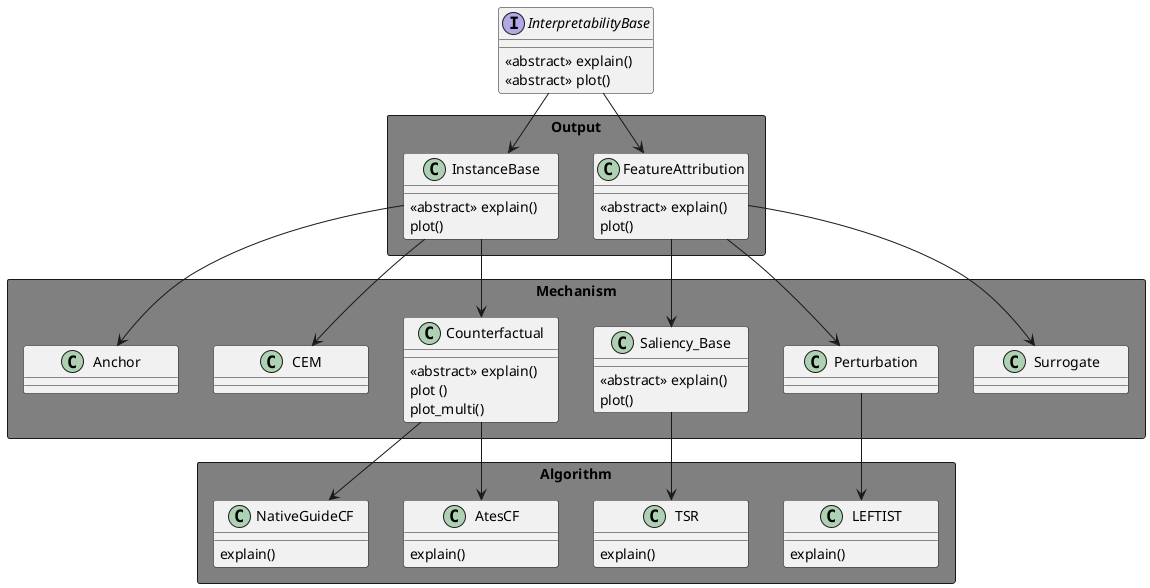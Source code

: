 @startuml
skinparam pageMargin 10
skinparam pageExternalColor gray
skinparam pageBorderColor black
skinparam SameClassWidth true
skinparam SamePackageWidth true
skinparam package {
    backgroundColor Gray
}

interface InterpretabilityBase {
    <<abstract>> explain()
    <<abstract>> plot()
}

class Output.FeatureAttribution {
<<abstract>> explain()
plot()
}
class Output.InstanceBase {
<<abstract>> explain()
plot()
}
class Mechanism.Saliency_Base {
<<abstract>> explain()
plot()
    
}

class Mechanism.Perturbation {

}
class Mechanism.Surrogate {

}
class Algorithm.LEFTIST{
explain()
}
class Algorithm.TSR{
explain()
}



class Mechanism.Counterfactual {
<<abstract>> explain()
plot ()
plot_multi()
}
class Algorithm.AtesCF{
explain()
}

class Algorithm.NativeGuideCF{
explain()
}

class Mechanism.CEM {

}
class Mechanism.Anchor {
}



package Output <<Rectangle>>  {
.InterpretabilityBase --> InstanceBase
.InterpretabilityBase --> FeatureAttribution
}
package Mechanism <<Rectangle>> {
Output.InstanceBase --> Mechanism.Counterfactual
Mechanism.Anchor -[hidden] Mechanism.CEM 
Mechanism.CEM -[hidden] Mechanism.Counterfactual
Output.FeatureAttribution --> Mechanism.Surrogate
Output.FeatureAttribution --> Mechanism.Saliency_Base
Output.FeatureAttribution --> Mechanism.Perturbation
Mechanism.Saliency_Base -[hidden] Mechanism.Perturbation
Mechanism.Perturbation -[hidden] Mechanism.Surrogate
Output.InstanceBase -->  Mechanism.CEM
Output.InstanceBase --> Mechanism.Anchor

}
package Algorithm <<Rectangle>>  {
Mechanism.Counterfactual --> Algorithm.AtesCF
Mechanism.Counterfactual --> Algorithm.NativeGuideCF
Mechanism.Saliency_Base --> Algorithm.TSR
Mechanism.Perturbation --> Algorithm.LEFTIST

}
@enduml